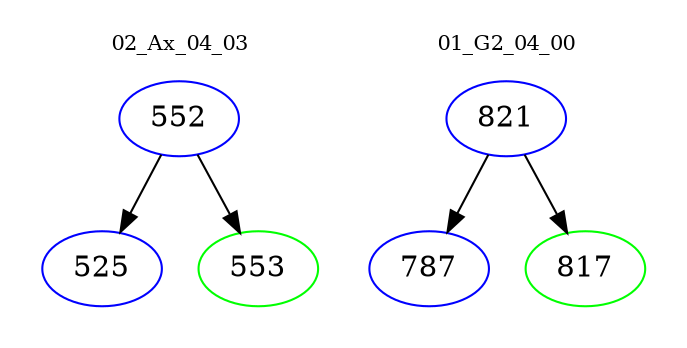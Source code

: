 digraph{
subgraph cluster_0 {
color = white
label = "02_Ax_04_03";
fontsize=10;
T0_552 [label="552", color="blue"]
T0_552 -> T0_525 [color="black"]
T0_525 [label="525", color="blue"]
T0_552 -> T0_553 [color="black"]
T0_553 [label="553", color="green"]
}
subgraph cluster_1 {
color = white
label = "01_G2_04_00";
fontsize=10;
T1_821 [label="821", color="blue"]
T1_821 -> T1_787 [color="black"]
T1_787 [label="787", color="blue"]
T1_821 -> T1_817 [color="black"]
T1_817 [label="817", color="green"]
}
}

